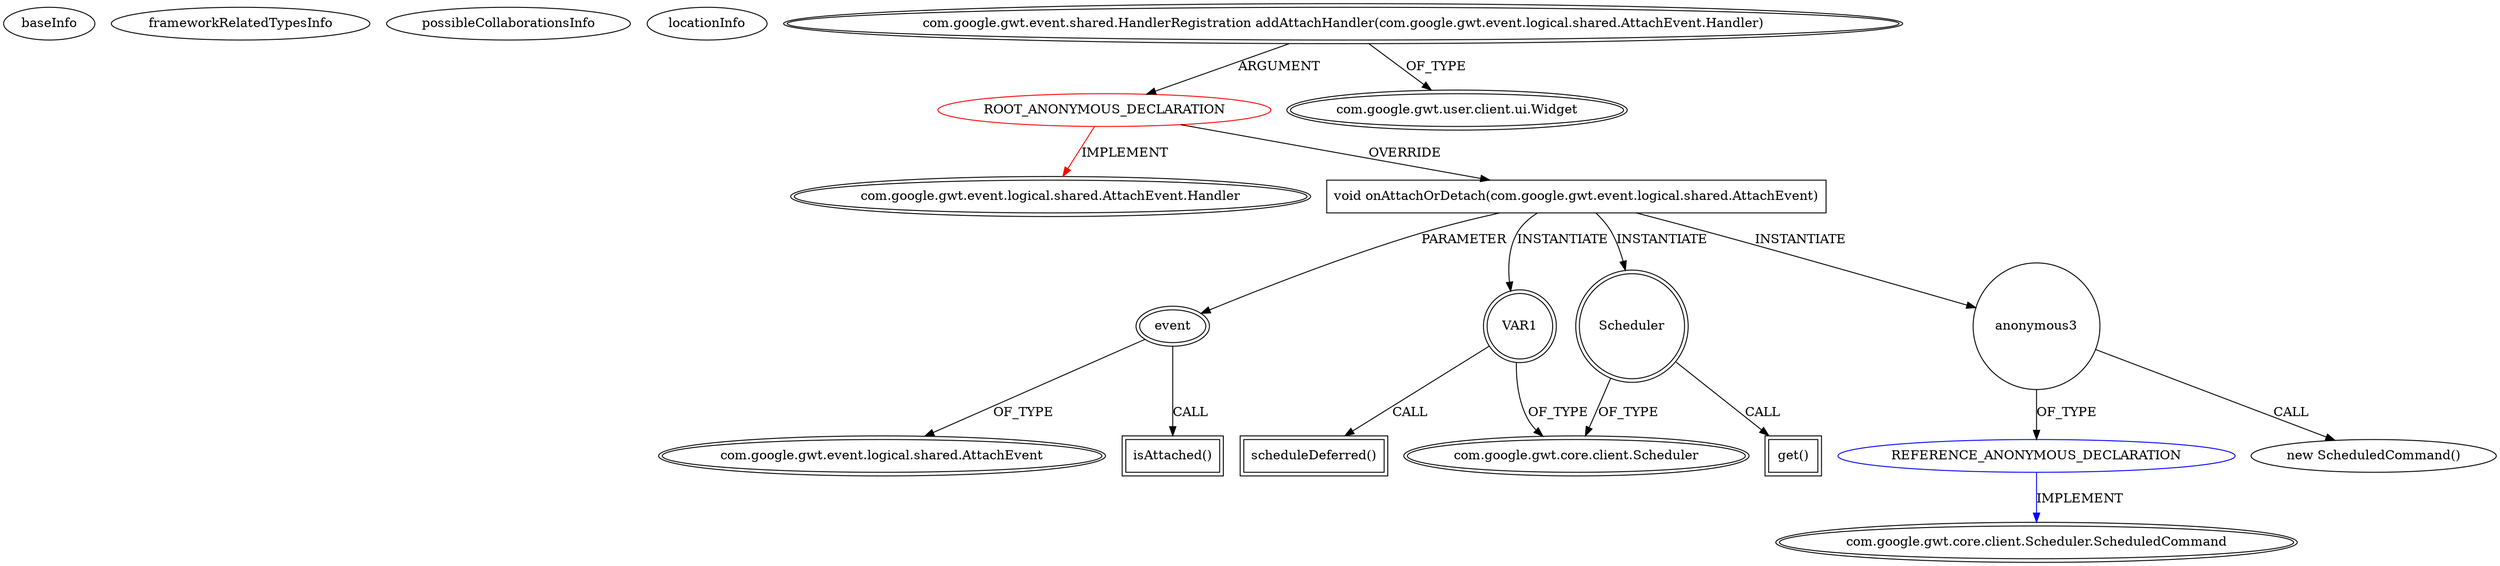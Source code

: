 digraph {
baseInfo[graphId=1361,category="extension_graph",isAnonymous=true,possibleRelation=true]
frameworkRelatedTypesInfo[0="com.google.gwt.event.logical.shared.AttachEvent.Handler"]
possibleCollaborationsInfo[0="1361~OVERRIDING_METHOD_DECLARATION-INSTANTIATION-~com.google.gwt.event.logical.shared.AttachEvent.Handler ~com.google.gwt.core.client.Scheduler.ScheduledCommand ~true~true"]
locationInfo[projectName="ghillairet-gef-gwt",filePath="/ghillairet-gef-gwt/gef-gwt-master/src/main/java/org/eclipse/swt/widgets/Canvas.java",contextSignature="void Canvas(main.java.org.eclipse.swt.widgets.Composite,int)",graphId="1361"]
0[label="ROOT_ANONYMOUS_DECLARATION",vertexType="ROOT_ANONYMOUS_DECLARATION",isFrameworkType=false,color=red]
1[label="com.google.gwt.event.logical.shared.AttachEvent.Handler",vertexType="FRAMEWORK_INTERFACE_TYPE",isFrameworkType=true,peripheries=2]
2[label="com.google.gwt.event.shared.HandlerRegistration addAttachHandler(com.google.gwt.event.logical.shared.AttachEvent.Handler)",vertexType="OUTSIDE_CALL",isFrameworkType=true,peripheries=2]
3[label="com.google.gwt.user.client.ui.Widget",vertexType="FRAMEWORK_CLASS_TYPE",isFrameworkType=true,peripheries=2]
4[label="void onAttachOrDetach(com.google.gwt.event.logical.shared.AttachEvent)",vertexType="OVERRIDING_METHOD_DECLARATION",isFrameworkType=false,shape=box]
5[label="event",vertexType="PARAMETER_DECLARATION",isFrameworkType=true,peripheries=2]
6[label="com.google.gwt.event.logical.shared.AttachEvent",vertexType="FRAMEWORK_CLASS_TYPE",isFrameworkType=true,peripheries=2]
8[label="isAttached()",vertexType="INSIDE_CALL",isFrameworkType=true,peripheries=2,shape=box]
9[label="VAR1",vertexType="VARIABLE_EXPRESION",isFrameworkType=true,peripheries=2,shape=circle]
11[label="com.google.gwt.core.client.Scheduler",vertexType="FRAMEWORK_CLASS_TYPE",isFrameworkType=true,peripheries=2]
10[label="scheduleDeferred()",vertexType="INSIDE_CALL",isFrameworkType=true,peripheries=2,shape=box]
12[label="Scheduler",vertexType="VARIABLE_EXPRESION",isFrameworkType=true,peripheries=2,shape=circle]
13[label="get()",vertexType="INSIDE_CALL",isFrameworkType=true,peripheries=2,shape=box]
16[label="anonymous3",vertexType="VARIABLE_EXPRESION",isFrameworkType=false,shape=circle]
17[label="REFERENCE_ANONYMOUS_DECLARATION",vertexType="REFERENCE_ANONYMOUS_DECLARATION",isFrameworkType=false,color=blue]
18[label="com.google.gwt.core.client.Scheduler.ScheduledCommand",vertexType="FRAMEWORK_INTERFACE_TYPE",isFrameworkType=true,peripheries=2]
15[label="new ScheduledCommand()",vertexType="CONSTRUCTOR_CALL",isFrameworkType=false]
0->1[label="IMPLEMENT",color=red]
2->0[label="ARGUMENT"]
2->3[label="OF_TYPE"]
0->4[label="OVERRIDE"]
5->6[label="OF_TYPE"]
4->5[label="PARAMETER"]
5->8[label="CALL"]
4->9[label="INSTANTIATE"]
9->11[label="OF_TYPE"]
9->10[label="CALL"]
4->12[label="INSTANTIATE"]
12->11[label="OF_TYPE"]
12->13[label="CALL"]
4->16[label="INSTANTIATE"]
17->18[label="IMPLEMENT",color=blue]
16->17[label="OF_TYPE"]
16->15[label="CALL"]
}
